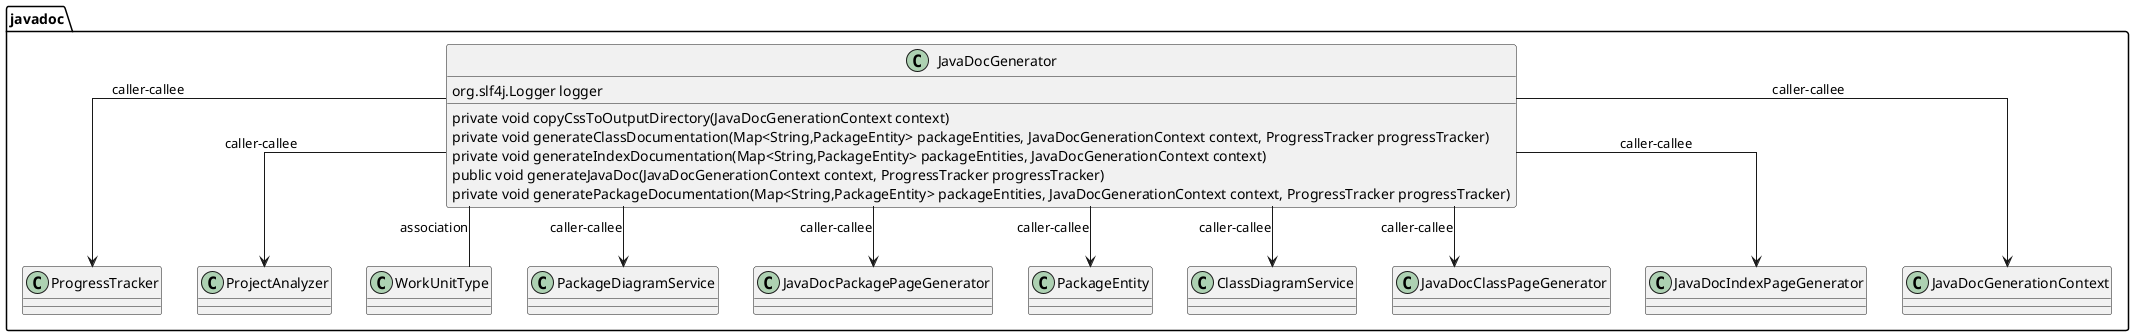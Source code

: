 @startuml
skinparam linetype Ortho
package javadoc {
class JavaDocGenerator {
    org.slf4j.Logger logger
    private void copyCssToOutputDirectory(JavaDocGenerationContext context)
    private void generateClassDocumentation(Map<String,PackageEntity> packageEntities, JavaDocGenerationContext context, ProgressTracker progressTracker)
    private void generateIndexDocumentation(Map<String,PackageEntity> packageEntities, JavaDocGenerationContext context)
    public void generateJavaDoc(JavaDocGenerationContext context, ProgressTracker progressTracker)
    private void generatePackageDocumentation(Map<String,PackageEntity> packageEntities, JavaDocGenerationContext context, ProgressTracker progressTracker)
}
JavaDocGenerator --> ProgressTracker : caller-callee
JavaDocGenerator --> ProjectAnalyzer : caller-callee
JavaDocGenerator -- WorkUnitType : association
JavaDocGenerator --> PackageDiagramService : caller-callee
JavaDocGenerator --> JavaDocPackagePageGenerator : caller-callee
JavaDocGenerator --> PackageEntity : caller-callee
JavaDocGenerator --> ClassDiagramService : caller-callee
JavaDocGenerator --> JavaDocClassPageGenerator : caller-callee
JavaDocGenerator --> JavaDocIndexPageGenerator : caller-callee
JavaDocGenerator --> JavaDocGenerationContext : caller-callee
}
@enduml
